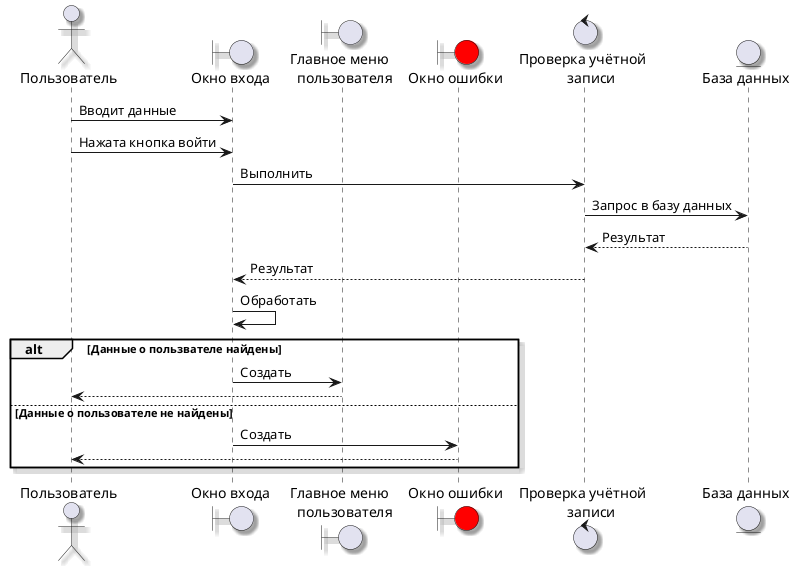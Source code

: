 @startuml
skinparam Shadowing true
actor "Пользователь" as person
boundary "Окно входа" as loginWindow
boundary "Главное меню\n   пользователя" as mainMenu
boundary "Окно ошибки" as errorWindow #Red

control "Проверка учётной\n     записи" as checkDatabase
entity "База данных" as fs

person -> loginWindow : Вводит данные
person -> loginWindow : Нажата кнопка войти
loginWindow -> checkDatabase : Выполнить
checkDatabase -> fs : Запрос в базу данных
fs --> checkDatabase : Результат
checkDatabase --> loginWindow : Результат
loginWindow -> loginWindow : Обработать
alt Данные о пользвателе найдены
    loginWindow -> mainMenu : Создать
    mainMenu --> person
else Данные о пользователе не найдены
    loginWindow -> errorWindow : Создать
    errorWindow --> person
end
@enduml